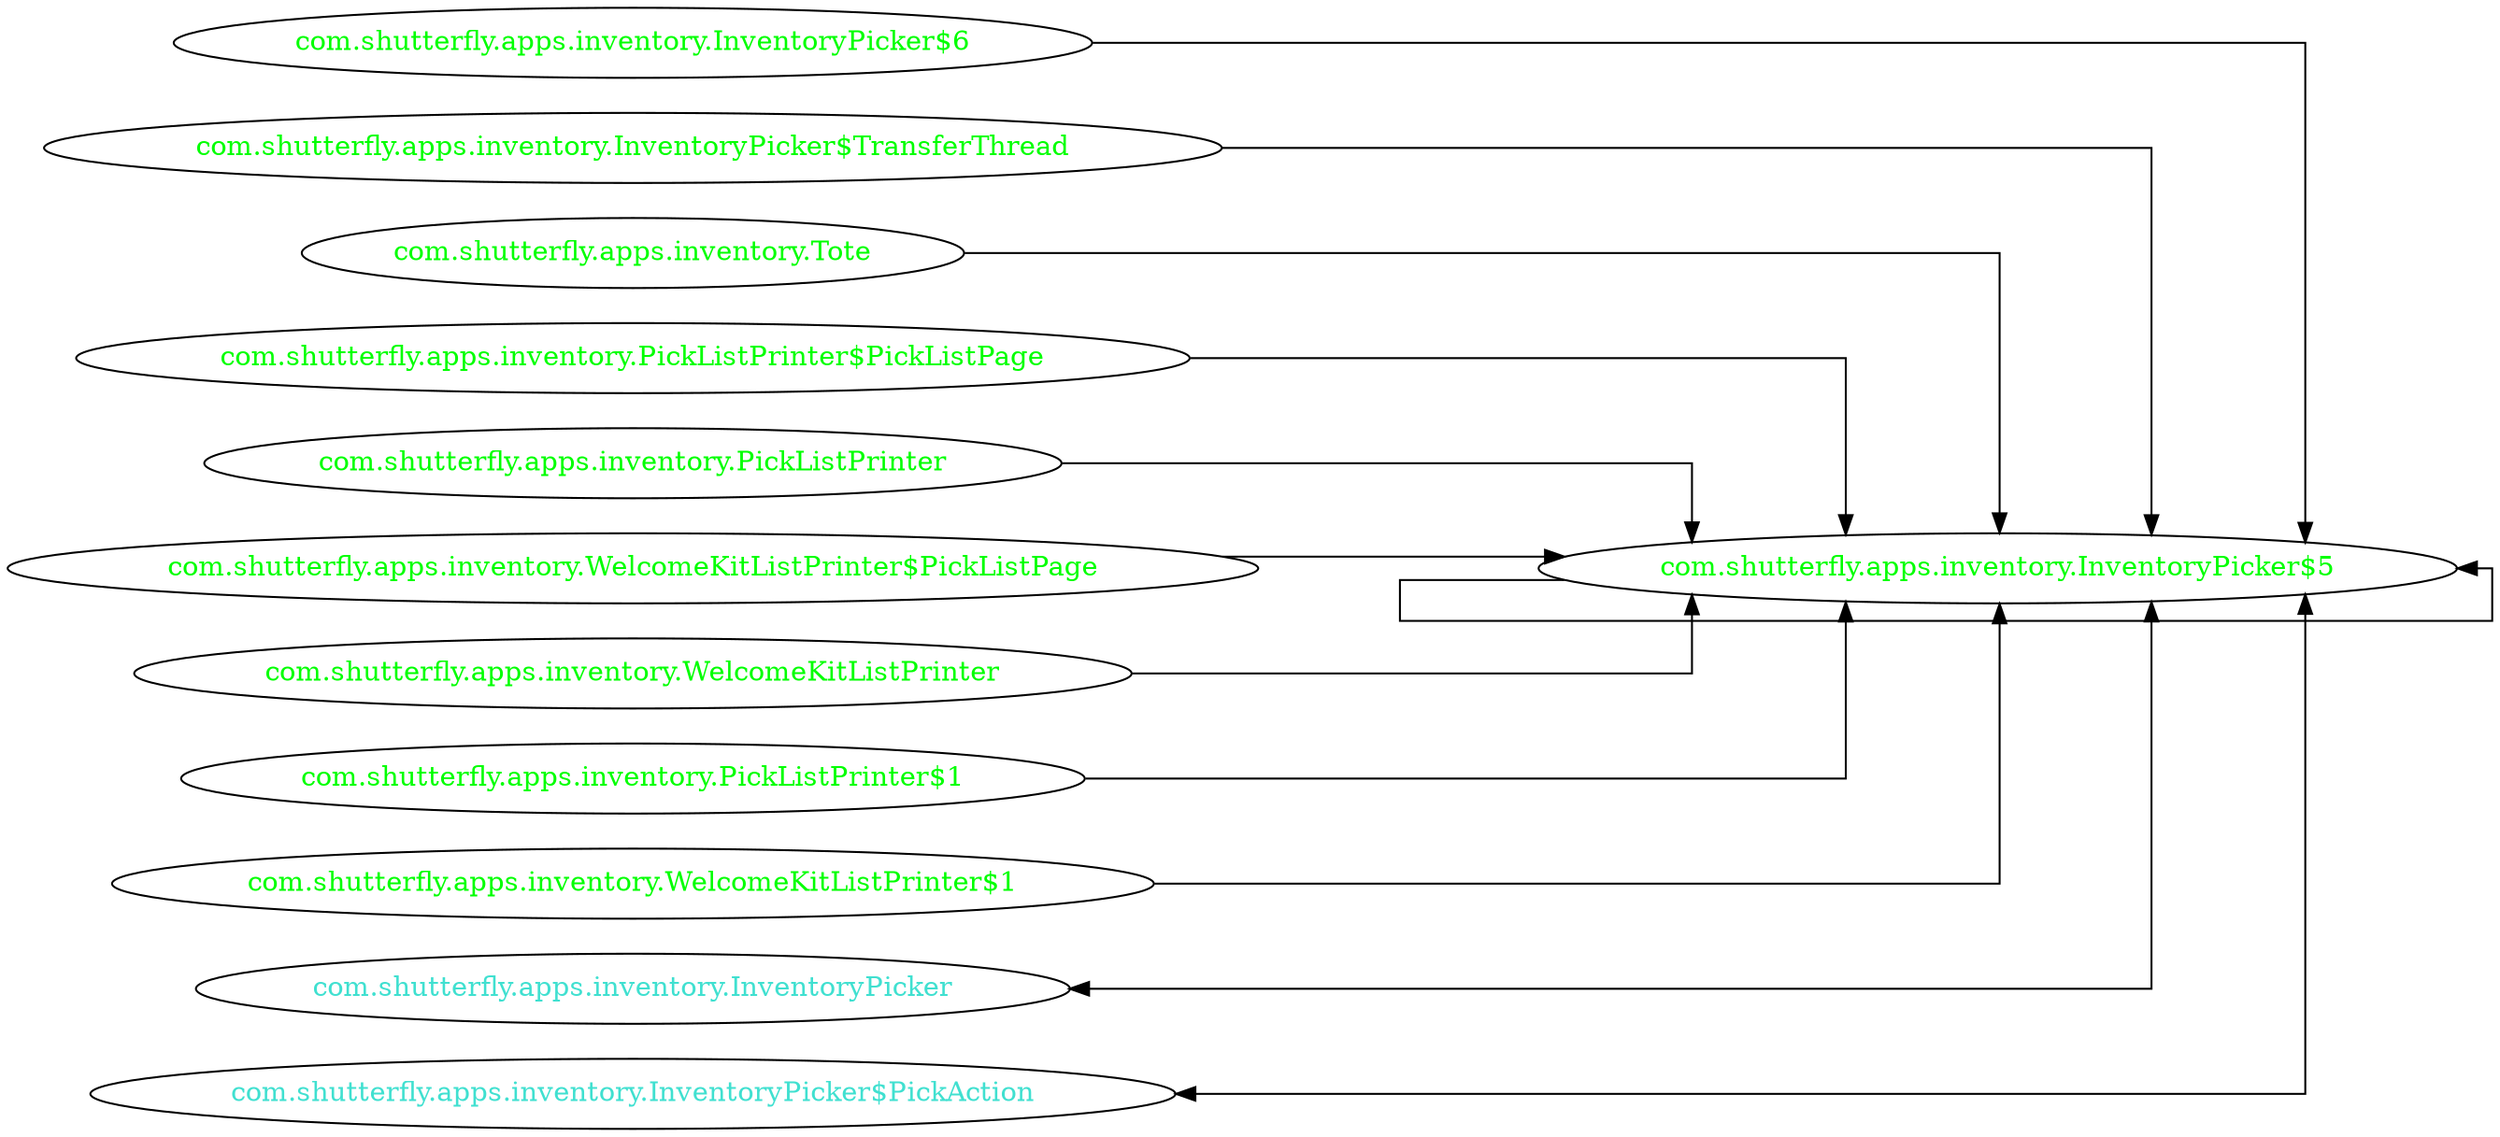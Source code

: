 digraph dependencyGraph {
 concentrate=true;
 ranksep="2.0";
 rankdir="LR"; 
 splines="ortho";
"com.shutterfly.apps.inventory.InventoryPicker$5" [fontcolor="red"];
"com.shutterfly.apps.inventory.InventoryPicker$5" [ fontcolor="green" ];
"com.shutterfly.apps.inventory.InventoryPicker$5"->"com.shutterfly.apps.inventory.InventoryPicker$5";
"com.shutterfly.apps.inventory.InventoryPicker$6" [ fontcolor="green" ];
"com.shutterfly.apps.inventory.InventoryPicker$6"->"com.shutterfly.apps.inventory.InventoryPicker$5";
"com.shutterfly.apps.inventory.InventoryPicker$TransferThread" [ fontcolor="green" ];
"com.shutterfly.apps.inventory.InventoryPicker$TransferThread"->"com.shutterfly.apps.inventory.InventoryPicker$5";
"com.shutterfly.apps.inventory.Tote" [ fontcolor="green" ];
"com.shutterfly.apps.inventory.Tote"->"com.shutterfly.apps.inventory.InventoryPicker$5";
"com.shutterfly.apps.inventory.PickListPrinter$PickListPage" [ fontcolor="green" ];
"com.shutterfly.apps.inventory.PickListPrinter$PickListPage"->"com.shutterfly.apps.inventory.InventoryPicker$5";
"com.shutterfly.apps.inventory.PickListPrinter" [ fontcolor="green" ];
"com.shutterfly.apps.inventory.PickListPrinter"->"com.shutterfly.apps.inventory.InventoryPicker$5";
"com.shutterfly.apps.inventory.WelcomeKitListPrinter$PickListPage" [ fontcolor="green" ];
"com.shutterfly.apps.inventory.WelcomeKitListPrinter$PickListPage"->"com.shutterfly.apps.inventory.InventoryPicker$5";
"com.shutterfly.apps.inventory.WelcomeKitListPrinter" [ fontcolor="green" ];
"com.shutterfly.apps.inventory.WelcomeKitListPrinter"->"com.shutterfly.apps.inventory.InventoryPicker$5";
"com.shutterfly.apps.inventory.PickListPrinter$1" [ fontcolor="green" ];
"com.shutterfly.apps.inventory.PickListPrinter$1"->"com.shutterfly.apps.inventory.InventoryPicker$5";
"com.shutterfly.apps.inventory.WelcomeKitListPrinter$1" [ fontcolor="green" ];
"com.shutterfly.apps.inventory.WelcomeKitListPrinter$1"->"com.shutterfly.apps.inventory.InventoryPicker$5";
"com.shutterfly.apps.inventory.InventoryPicker" [ fontcolor="turquoise" ];
"com.shutterfly.apps.inventory.InventoryPicker"->"com.shutterfly.apps.inventory.InventoryPicker$5" [dir=both];
"com.shutterfly.apps.inventory.InventoryPicker$PickAction" [ fontcolor="turquoise" ];
"com.shutterfly.apps.inventory.InventoryPicker$PickAction"->"com.shutterfly.apps.inventory.InventoryPicker$5" [dir=both];
}